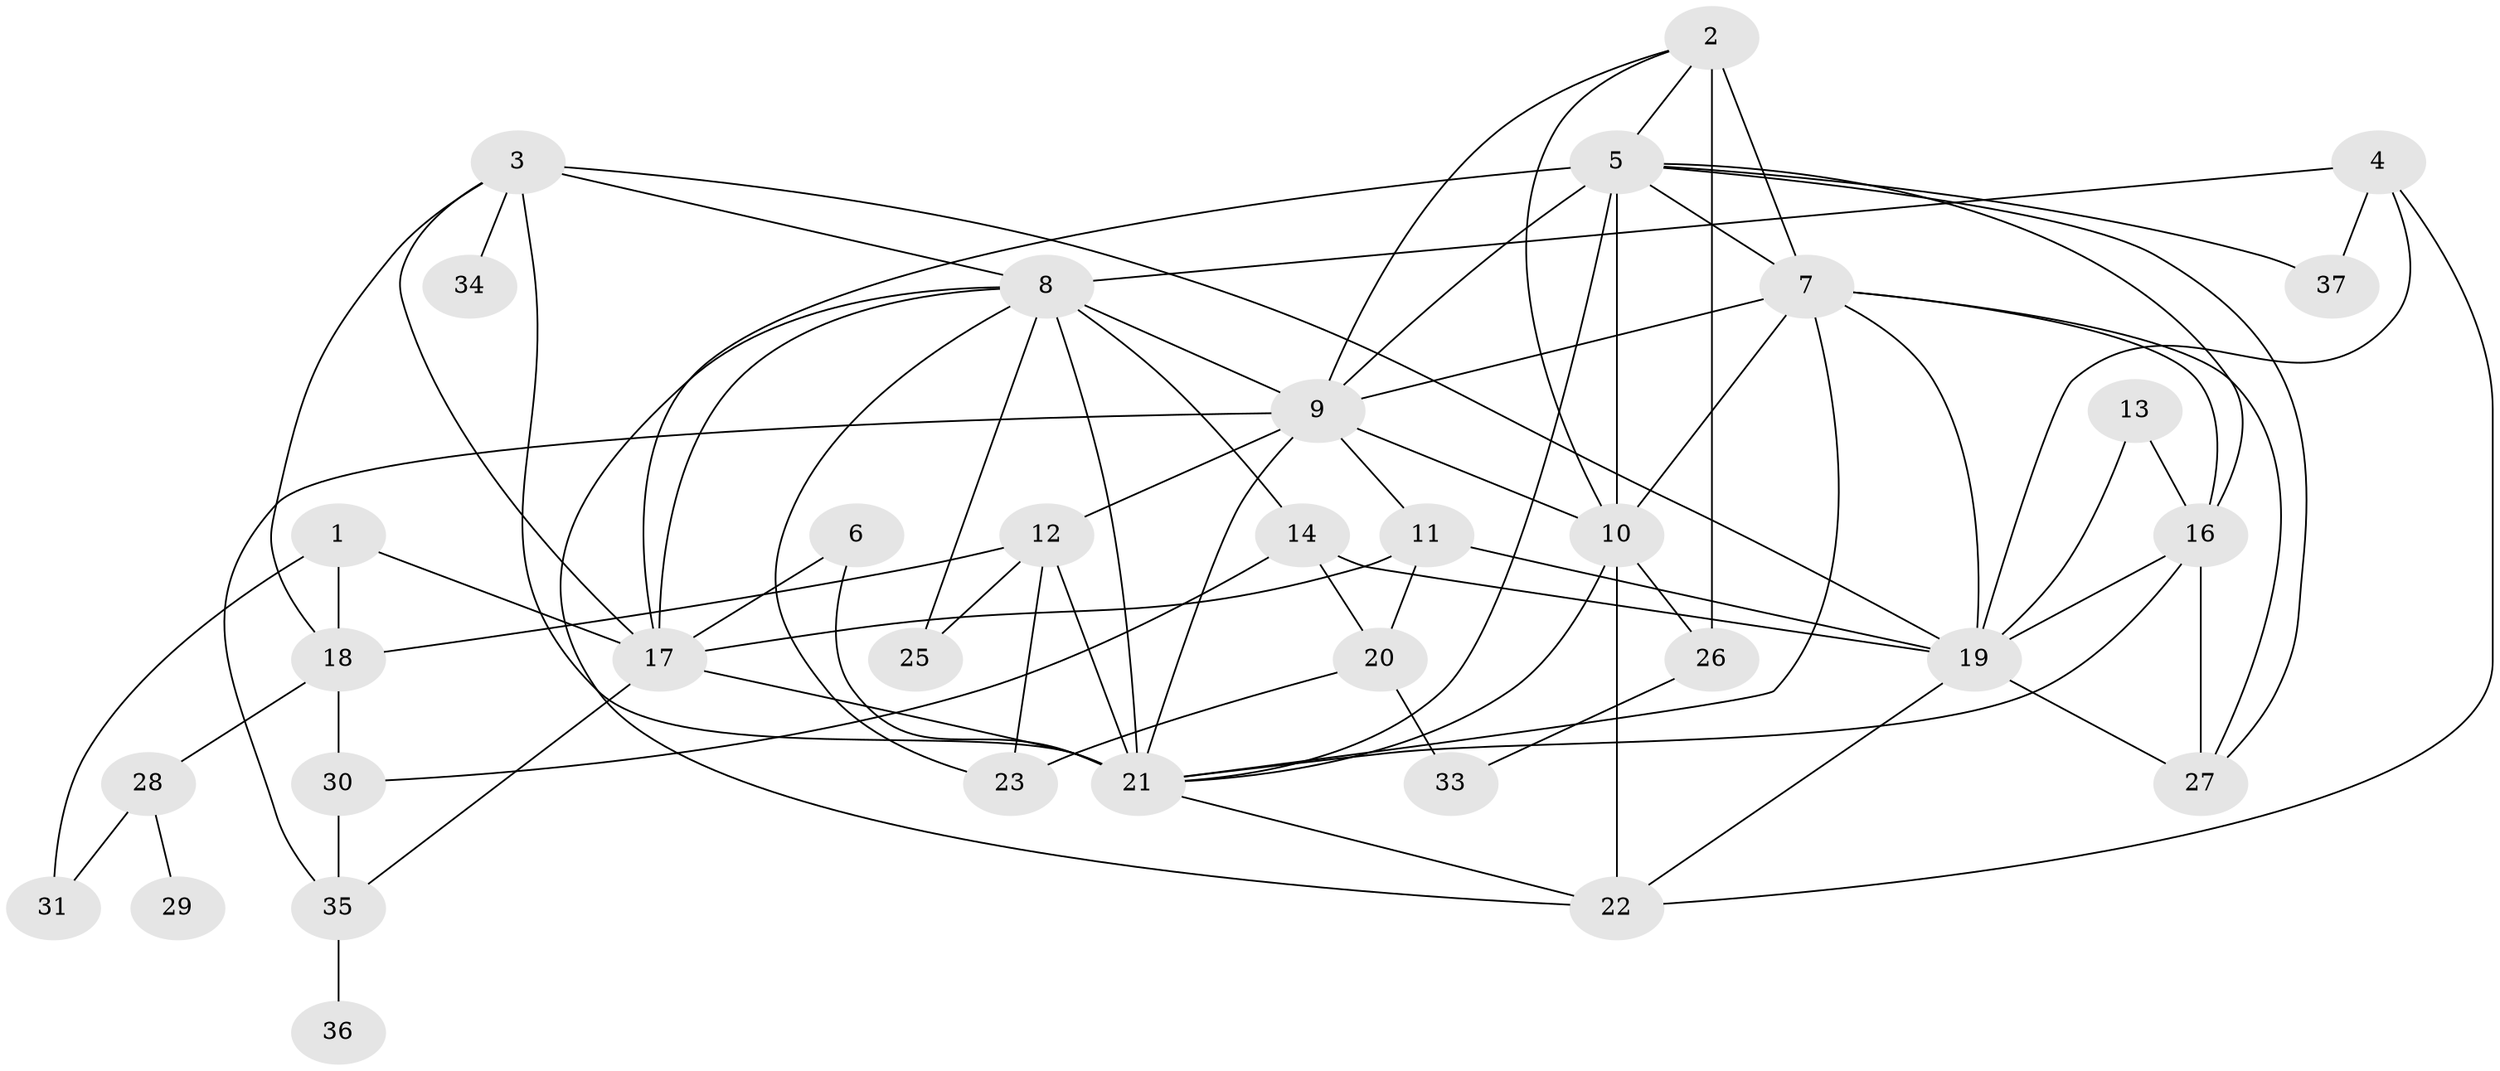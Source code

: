 // original degree distribution, {3: 0.2465753424657534, 4: 0.2602739726027397, 6: 0.0273972602739726, 10: 0.0136986301369863, 1: 0.0684931506849315, 2: 0.1780821917808219, 0: 0.0410958904109589, 7: 0.0547945205479452, 5: 0.0958904109589041, 8: 0.0136986301369863}
// Generated by graph-tools (version 1.1) at 2025/48/03/04/25 22:48:05]
// undirected, 34 vertices, 78 edges
graph export_dot {
  node [color=gray90,style=filled];
  1;
  2;
  3;
  4;
  5;
  6;
  7;
  8;
  9;
  10;
  11;
  12;
  13;
  14;
  16;
  17;
  18;
  19;
  20;
  21;
  22;
  23;
  25;
  26;
  27;
  28;
  29;
  30;
  31;
  33;
  34;
  35;
  36;
  37;
  1 -- 17 [weight=1.0];
  1 -- 18 [weight=1.0];
  1 -- 31 [weight=1.0];
  2 -- 5 [weight=1.0];
  2 -- 7 [weight=1.0];
  2 -- 9 [weight=1.0];
  2 -- 10 [weight=1.0];
  2 -- 26 [weight=3.0];
  3 -- 8 [weight=1.0];
  3 -- 17 [weight=1.0];
  3 -- 18 [weight=1.0];
  3 -- 19 [weight=1.0];
  3 -- 21 [weight=1.0];
  3 -- 34 [weight=1.0];
  4 -- 8 [weight=1.0];
  4 -- 19 [weight=1.0];
  4 -- 22 [weight=1.0];
  4 -- 37 [weight=1.0];
  5 -- 7 [weight=2.0];
  5 -- 9 [weight=1.0];
  5 -- 10 [weight=1.0];
  5 -- 16 [weight=1.0];
  5 -- 17 [weight=2.0];
  5 -- 21 [weight=2.0];
  5 -- 27 [weight=1.0];
  5 -- 37 [weight=1.0];
  6 -- 17 [weight=1.0];
  6 -- 21 [weight=1.0];
  7 -- 9 [weight=1.0];
  7 -- 10 [weight=2.0];
  7 -- 16 [weight=1.0];
  7 -- 19 [weight=1.0];
  7 -- 21 [weight=1.0];
  7 -- 27 [weight=1.0];
  8 -- 9 [weight=1.0];
  8 -- 14 [weight=1.0];
  8 -- 17 [weight=1.0];
  8 -- 21 [weight=2.0];
  8 -- 22 [weight=1.0];
  8 -- 23 [weight=1.0];
  8 -- 25 [weight=1.0];
  9 -- 10 [weight=1.0];
  9 -- 11 [weight=1.0];
  9 -- 12 [weight=1.0];
  9 -- 21 [weight=1.0];
  9 -- 35 [weight=1.0];
  10 -- 21 [weight=1.0];
  10 -- 22 [weight=1.0];
  10 -- 26 [weight=2.0];
  11 -- 17 [weight=1.0];
  11 -- 19 [weight=1.0];
  11 -- 20 [weight=1.0];
  12 -- 18 [weight=1.0];
  12 -- 21 [weight=3.0];
  12 -- 23 [weight=1.0];
  12 -- 25 [weight=1.0];
  13 -- 16 [weight=1.0];
  13 -- 19 [weight=1.0];
  14 -- 19 [weight=1.0];
  14 -- 20 [weight=1.0];
  14 -- 30 [weight=1.0];
  16 -- 19 [weight=1.0];
  16 -- 21 [weight=1.0];
  16 -- 27 [weight=2.0];
  17 -- 21 [weight=4.0];
  17 -- 35 [weight=1.0];
  18 -- 28 [weight=1.0];
  18 -- 30 [weight=1.0];
  19 -- 22 [weight=1.0];
  19 -- 27 [weight=1.0];
  20 -- 23 [weight=1.0];
  20 -- 33 [weight=1.0];
  21 -- 22 [weight=1.0];
  26 -- 33 [weight=1.0];
  28 -- 29 [weight=1.0];
  28 -- 31 [weight=1.0];
  30 -- 35 [weight=1.0];
  35 -- 36 [weight=1.0];
}
